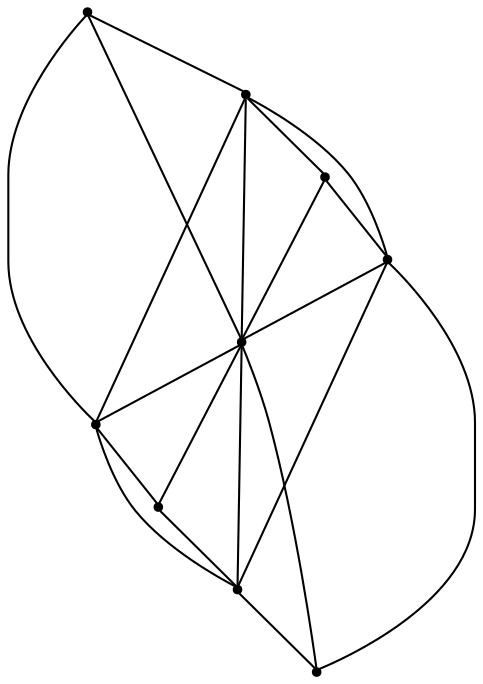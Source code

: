 graph {
  node [shape=point,comment="{\"directed\":false,\"doi\":\"10.1007/978-3-030-35802-0_2\",\"figure\":\"? (2)\"}"]

  v0 [pos="638.5975583506213,1077.0172642067087"]
  v1 [pos="597.1418206992766,1035.5640694272356"]
  v2 [pos="493.50341450007625,910.0248072215929"]
  v3 [pos="555.6884994078047,994.1092849568029"]
  v4 [pos="431.31871112285404,994.1092849568029"]
  v5 [pos="389.8660575097678,1035.5640694272356"]
  v6 [pos="348.4096839742462,1077.017264206709"]
  v7 [pos="493.50341450007625,1077.0201574442551"]
  v8 [pos="493.50341450007625,994.1100798022828"]

  v0 -- v2 [id="-1",pos="638.5975583506213,1077.0172642067087 648.0365594852803,1063.198589396915 654.3292057122472,1047.475464817645 657.0254817994737,1030.9604833776305 667.2021085794285,968.6346780937909 624.9245224235473,909.8593521865287 562.5979532864411,899.6829137154944 538.1053065107349,895.6818856016937 514.1603929145563,899.7828801023354 493.50341450007625,910.0248072215929"]
  v1 -- v2 [id="-2",pos="597.1418206992766,1035.5640694272356 621.0280785406906,972.185284645645 586.4809363243436,930.3415663850619 493.50341450007625,910.0248072215929"]
  v4 -- v5 [id="-3",pos="431.31871112285404,994.1092849568029 389.8660575097678,1035.5640694272356 389.8660575097678,1035.5640694272356 389.8660575097678,1035.5640694272356"]
  v5 -- v6 [id="-4",pos="389.8660575097678,1035.5640694272356 348.4096839742462,1077.017264206709 348.4096839742462,1077.017264206709 348.4096839742462,1077.017264206709"]
  v7 -- v5 [id="-5",pos="493.50341450007625,1077.0201574442551 389.8660575097678,1035.5640694272356 389.8660575097678,1035.5640694272356 389.8660575097678,1035.5640694272356"]
  v8 -- v5 [id="-6",pos="493.50341450007625,994.1100798022828 389.8660575097678,1035.5640694272356 389.8660575097678,1035.5640694272356 389.8660575097678,1035.5640694272356"]
  v2 -- v8 [id="-7",pos="493.50341450007625,910.0248072215929 493.50341450007625,994.1100798022828 493.50341450007625,994.1100798022828 493.50341450007625,994.1100798022828"]
  v3 -- v1 [id="-8",pos="555.6884994078047,994.1092849568029 597.1418206992766,1035.5640694272356 597.1418206992766,1035.5640694272356 597.1418206992766,1035.5640694272356"]
  v1 -- v0 [id="-9",pos="597.1418206992766,1035.5640694272356 638.5975583506213,1077.0172642067087 638.5975583506213,1077.0172642067087 638.5975583506213,1077.0172642067087"]
  v3 -- v8 [id="-10",pos="555.6884994078047,994.1092849568029 493.50341450007625,994.1100798022828 493.50341450007625,994.1100798022828 493.50341450007625,994.1100798022828"]
  v8 -- v4 [id="-11",pos="493.50341450007625,994.1100798022828 431.31871112285404,994.1092849568029 431.31871112285404,994.1092849568029 431.31871112285404,994.1092849568029"]
  v1 -- v7 [id="-12",pos="597.1418206992766,1035.5640694272356 493.50341450007625,1077.0201574442551 493.50341450007625,1077.0201574442551 493.50341450007625,1077.0201574442551"]
  v1 -- v8 [id="-13",pos="597.1418206992766,1035.5640694272356 493.50341450007625,994.1100798022828 493.50341450007625,994.1100798022828 493.50341450007625,994.1100798022828"]
  v0 -- v7 [id="-14",pos="638.5975583506213,1077.0172642067087 493.50341450007625,1077.0201574442551 493.50341450007625,1077.0201574442551 493.50341450007625,1077.0201574442551"]
  v7 -- v6 [id="-15",pos="493.50341450007625,1077.0201574442551 348.4096839742462,1077.017264206709 348.4096839742462,1077.017264206709 348.4096839742462,1077.017264206709"]
  v2 -- v6 [id="-16",pos="493.50341450007625,910.0248072215929 472.8474642065028,899.7826505177409 448.9028552298885,895.6819975988954 424.4092572442176,899.6829137154944 362.08265631290254,909.8593521865287 319.8051019512302,968.6346780937909 329.981728731185,1030.9604833776305 332.68213806556184,1047.475464817645 338.9706510453783,1063.198589396915 348.4096839742462,1077.017264206709"]
  v7 -- v2 [id="-17",pos="493.50341450007625,1077.0201574442551 410.7362531113524,1232.2650843830666 259.59968345748183,1110.9847632270103 259.87055421977044,994.1217481339254 260.1372599406999,877.2587330408405 411.81976795471587,764.8172207948601 493.50341450007625,910.0248072215929"]
  v5 -- v2 [id="-18",pos="389.8660575097678,1035.5640694272356 365.9791319899681,972.185284645645 400.52630600052396,930.3415663850619 493.50341450007625,910.0248072215929"]
  v3 -- v2 [id="-19",pos="555.6884994078047,994.1092849568029 549.5086545528153,956.2725681946965 525.4247439894621,925.8272572835392 493.50341450007625,910.0248072215929"]
  v4 -- v2 [id="-20",pos="431.31871112285404,994.1092849568029 437.49843148558,956.2732538325197 461.5831233033375,925.8283608051977 493.50341450007625,910.0248072215929"]
}